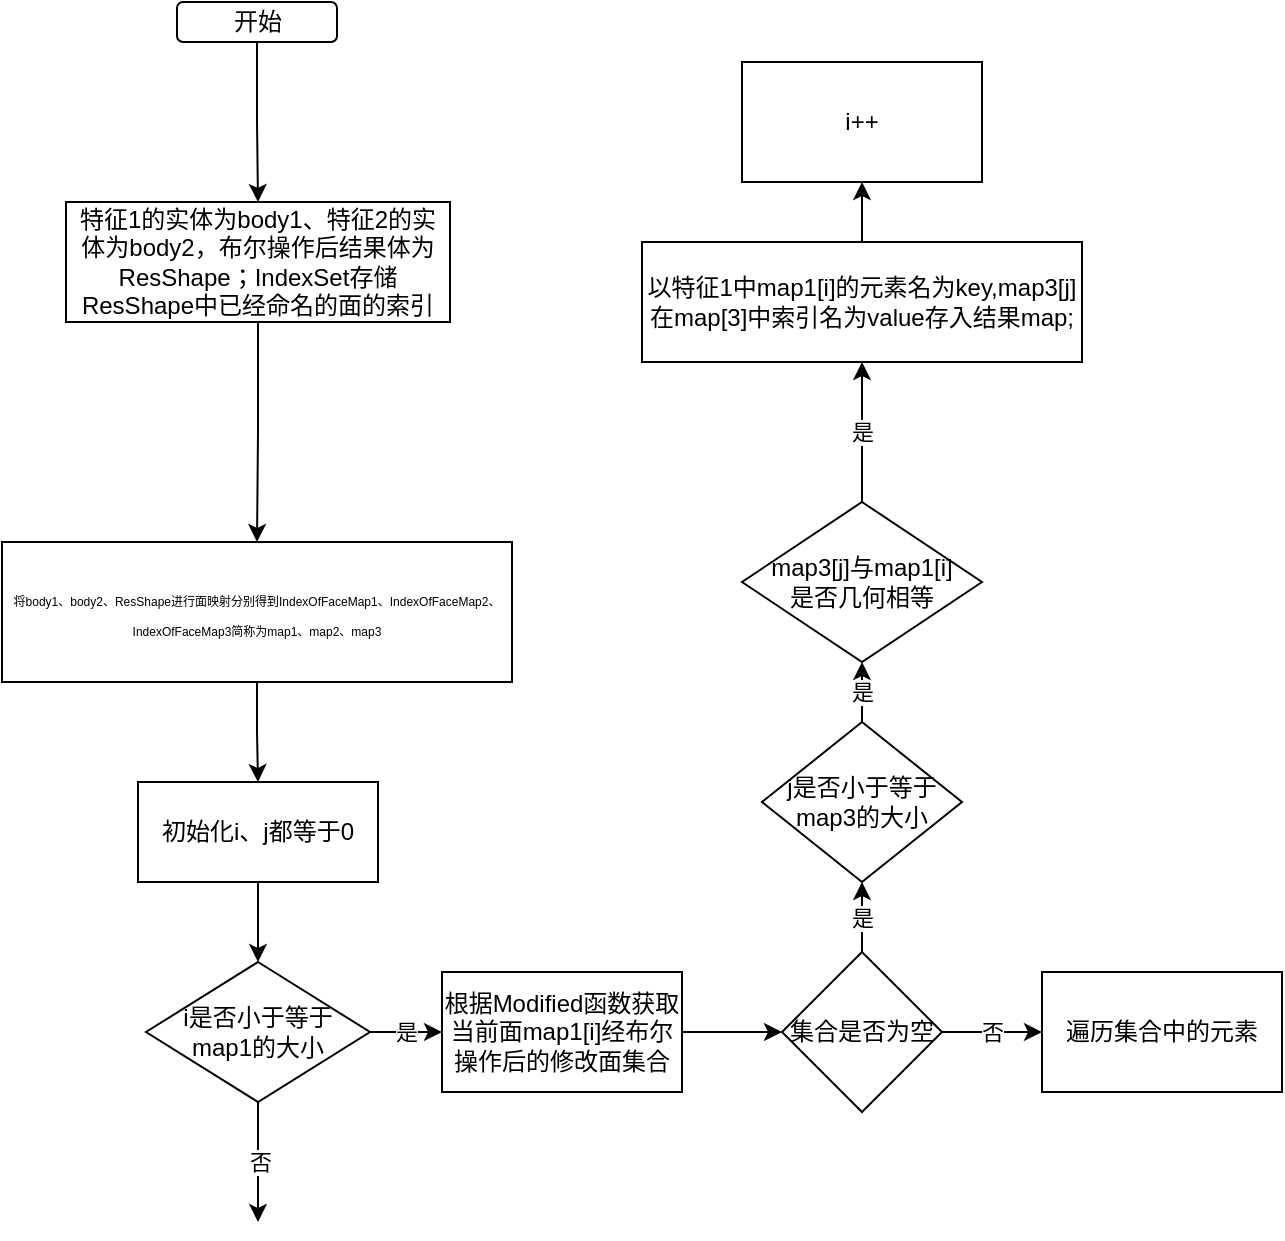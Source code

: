 <mxfile version="21.0.8" type="github">
  <diagram name="第 1 页" id="_Mh3rlw3rDL7OMKS7EPb">
    <mxGraphModel dx="1692" dy="1748" grid="1" gridSize="10" guides="1" tooltips="1" connect="1" arrows="1" fold="1" page="1" pageScale="1" pageWidth="827" pageHeight="1169" math="0" shadow="0">
      <root>
        <mxCell id="0" />
        <mxCell id="1" parent="0" />
        <mxCell id="zeZFywTTIwXV4-_s_FP3-36" style="edgeStyle=orthogonalEdgeStyle;rounded=0;orthogonalLoop=1;jettySize=auto;html=1;entryX=0.5;entryY=0;entryDx=0;entryDy=0;" edge="1" parent="1" source="zeZFywTTIwXV4-_s_FP3-1" target="zeZFywTTIwXV4-_s_FP3-35">
          <mxGeometry relative="1" as="geometry" />
        </mxCell>
        <mxCell id="zeZFywTTIwXV4-_s_FP3-1" value="开始" style="rounded=1;whiteSpace=wrap;html=1;" vertex="1" parent="1">
          <mxGeometry x="-32.5" y="-60" width="80" height="20" as="geometry" />
        </mxCell>
        <mxCell id="zeZFywTTIwXV4-_s_FP3-10" style="edgeStyle=orthogonalEdgeStyle;rounded=0;orthogonalLoop=1;jettySize=auto;html=1;entryX=0.5;entryY=0;entryDx=0;entryDy=0;" edge="1" parent="1" source="zeZFywTTIwXV4-_s_FP3-3" target="zeZFywTTIwXV4-_s_FP3-9">
          <mxGeometry relative="1" as="geometry" />
        </mxCell>
        <mxCell id="zeZFywTTIwXV4-_s_FP3-3" value="&lt;font style=&quot;font-size: 6px;&quot;&gt;将body1、body2、ResShape进行面映射分别得到IndexOfFaceMap1、IndexOfFaceMap2、IndexOfFaceMap3简称为map1、map2、map3&lt;/font&gt;" style="rounded=0;whiteSpace=wrap;html=1;" vertex="1" parent="1">
          <mxGeometry x="-120" y="210" width="255" height="70" as="geometry" />
        </mxCell>
        <mxCell id="zeZFywTTIwXV4-_s_FP3-13" value="否" style="edgeStyle=orthogonalEdgeStyle;rounded=0;orthogonalLoop=1;jettySize=auto;html=1;" edge="1" parent="1" source="zeZFywTTIwXV4-_s_FP3-5">
          <mxGeometry relative="1" as="geometry">
            <mxPoint x="8" y="550" as="targetPoint" />
          </mxGeometry>
        </mxCell>
        <mxCell id="zeZFywTTIwXV4-_s_FP3-14" value="是" style="edgeStyle=orthogonalEdgeStyle;rounded=0;orthogonalLoop=1;jettySize=auto;html=1;entryX=0;entryY=0.5;entryDx=0;entryDy=0;" edge="1" parent="1" source="zeZFywTTIwXV4-_s_FP3-5" target="zeZFywTTIwXV4-_s_FP3-16">
          <mxGeometry relative="1" as="geometry">
            <mxPoint x="100" y="455" as="targetPoint" />
          </mxGeometry>
        </mxCell>
        <mxCell id="zeZFywTTIwXV4-_s_FP3-5" value="i是否小于等于&lt;br&gt;map1的大小" style="rhombus;whiteSpace=wrap;html=1;" vertex="1" parent="1">
          <mxGeometry x="-48" y="420" width="112" height="70" as="geometry" />
        </mxCell>
        <mxCell id="zeZFywTTIwXV4-_s_FP3-7" style="edgeStyle=orthogonalEdgeStyle;rounded=0;orthogonalLoop=1;jettySize=auto;html=1;exitX=0.5;exitY=1;exitDx=0;exitDy=0;" edge="1" parent="1" source="zeZFywTTIwXV4-_s_FP3-1" target="zeZFywTTIwXV4-_s_FP3-1">
          <mxGeometry relative="1" as="geometry" />
        </mxCell>
        <mxCell id="zeZFywTTIwXV4-_s_FP3-12" style="edgeStyle=orthogonalEdgeStyle;rounded=0;orthogonalLoop=1;jettySize=auto;html=1;entryX=0.5;entryY=0;entryDx=0;entryDy=0;" edge="1" parent="1" source="zeZFywTTIwXV4-_s_FP3-9" target="zeZFywTTIwXV4-_s_FP3-5">
          <mxGeometry relative="1" as="geometry" />
        </mxCell>
        <mxCell id="zeZFywTTIwXV4-_s_FP3-9" value="初始化i、j都等于0" style="rounded=0;whiteSpace=wrap;html=1;" vertex="1" parent="1">
          <mxGeometry x="-52" y="330" width="120" height="50" as="geometry" />
        </mxCell>
        <mxCell id="zeZFywTTIwXV4-_s_FP3-17" style="edgeStyle=orthogonalEdgeStyle;rounded=0;orthogonalLoop=1;jettySize=auto;html=1;entryX=0;entryY=0.5;entryDx=0;entryDy=0;" edge="1" parent="1" source="zeZFywTTIwXV4-_s_FP3-16" target="zeZFywTTIwXV4-_s_FP3-18">
          <mxGeometry relative="1" as="geometry">
            <mxPoint x="260" y="455" as="targetPoint" />
          </mxGeometry>
        </mxCell>
        <mxCell id="zeZFywTTIwXV4-_s_FP3-16" value="根据Modified函数获取当前面map1[i]经布尔操作后的修改面集合" style="rounded=0;whiteSpace=wrap;html=1;" vertex="1" parent="1">
          <mxGeometry x="100" y="425" width="120" height="60" as="geometry" />
        </mxCell>
        <mxCell id="zeZFywTTIwXV4-_s_FP3-19" value="否" style="edgeStyle=orthogonalEdgeStyle;rounded=0;orthogonalLoop=1;jettySize=auto;html=1;entryX=0;entryY=0.5;entryDx=0;entryDy=0;" edge="1" parent="1" source="zeZFywTTIwXV4-_s_FP3-18" target="zeZFywTTIwXV4-_s_FP3-20">
          <mxGeometry relative="1" as="geometry">
            <mxPoint x="400" y="455" as="targetPoint" />
          </mxGeometry>
        </mxCell>
        <mxCell id="zeZFywTTIwXV4-_s_FP3-29" value="是" style="edgeStyle=orthogonalEdgeStyle;rounded=0;orthogonalLoop=1;jettySize=auto;html=1;entryX=0.5;entryY=1;entryDx=0;entryDy=0;" edge="1" parent="1" source="zeZFywTTIwXV4-_s_FP3-18" target="zeZFywTTIwXV4-_s_FP3-28">
          <mxGeometry relative="1" as="geometry" />
        </mxCell>
        <mxCell id="zeZFywTTIwXV4-_s_FP3-18" value="集合是否为空" style="rhombus;whiteSpace=wrap;html=1;" vertex="1" parent="1">
          <mxGeometry x="270" y="415" width="80" height="80" as="geometry" />
        </mxCell>
        <mxCell id="zeZFywTTIwXV4-_s_FP3-20" value="遍历集合中的元素" style="rounded=0;whiteSpace=wrap;html=1;" vertex="1" parent="1">
          <mxGeometry x="400" y="425" width="120" height="60" as="geometry" />
        </mxCell>
        <mxCell id="zeZFywTTIwXV4-_s_FP3-24" style="edgeStyle=orthogonalEdgeStyle;rounded=0;orthogonalLoop=1;jettySize=auto;html=1;entryX=0.5;entryY=1;entryDx=0;entryDy=0;" edge="1" parent="1" source="zeZFywTTIwXV4-_s_FP3-22" target="zeZFywTTIwXV4-_s_FP3-25">
          <mxGeometry relative="1" as="geometry">
            <mxPoint x="310" y="290" as="targetPoint" />
          </mxGeometry>
        </mxCell>
        <mxCell id="zeZFywTTIwXV4-_s_FP3-22" value="以特征1中map1[i]的元素名为key,map3[j]在map[3]中索引名为value存入结果map;&lt;br&gt;" style="rounded=0;whiteSpace=wrap;html=1;" vertex="1" parent="1">
          <mxGeometry x="200" y="60" width="220" height="60" as="geometry" />
        </mxCell>
        <mxCell id="zeZFywTTIwXV4-_s_FP3-25" value="i++" style="rounded=0;whiteSpace=wrap;html=1;" vertex="1" parent="1">
          <mxGeometry x="250" y="-30" width="120" height="60" as="geometry" />
        </mxCell>
        <mxCell id="zeZFywTTIwXV4-_s_FP3-30" value="是" style="edgeStyle=orthogonalEdgeStyle;rounded=0;orthogonalLoop=1;jettySize=auto;html=1;exitX=0.5;exitY=0;exitDx=0;exitDy=0;entryX=0.5;entryY=1;entryDx=0;entryDy=0;" edge="1" parent="1" source="zeZFywTTIwXV4-_s_FP3-28" target="zeZFywTTIwXV4-_s_FP3-32">
          <mxGeometry relative="1" as="geometry">
            <mxPoint x="310" y="250" as="targetPoint" />
          </mxGeometry>
        </mxCell>
        <mxCell id="zeZFywTTIwXV4-_s_FP3-28" value="j是否小于等于&lt;br&gt;map3的大小" style="rhombus;whiteSpace=wrap;html=1;" vertex="1" parent="1">
          <mxGeometry x="260" y="300" width="100" height="80" as="geometry" />
        </mxCell>
        <mxCell id="zeZFywTTIwXV4-_s_FP3-34" value="是" style="edgeStyle=orthogonalEdgeStyle;rounded=0;orthogonalLoop=1;jettySize=auto;html=1;" edge="1" parent="1" source="zeZFywTTIwXV4-_s_FP3-32" target="zeZFywTTIwXV4-_s_FP3-22">
          <mxGeometry relative="1" as="geometry" />
        </mxCell>
        <mxCell id="zeZFywTTIwXV4-_s_FP3-32" value="map3[j]与map1[i]&lt;br&gt;是否几何相等" style="rhombus;whiteSpace=wrap;html=1;" vertex="1" parent="1">
          <mxGeometry x="250" y="190" width="120" height="80" as="geometry" />
        </mxCell>
        <mxCell id="zeZFywTTIwXV4-_s_FP3-37" style="edgeStyle=orthogonalEdgeStyle;rounded=0;orthogonalLoop=1;jettySize=auto;html=1;entryX=0.5;entryY=0;entryDx=0;entryDy=0;" edge="1" parent="1" source="zeZFywTTIwXV4-_s_FP3-35" target="zeZFywTTIwXV4-_s_FP3-3">
          <mxGeometry relative="1" as="geometry" />
        </mxCell>
        <mxCell id="zeZFywTTIwXV4-_s_FP3-35" value="特征1的实体为body1、特征2的实体为body2，布尔操作后结果体为ResShape；IndexSet存储ResShape中已经命名的面的索引" style="rounded=0;whiteSpace=wrap;html=1;" vertex="1" parent="1">
          <mxGeometry x="-88" y="40" width="192" height="60" as="geometry" />
        </mxCell>
      </root>
    </mxGraphModel>
  </diagram>
</mxfile>
